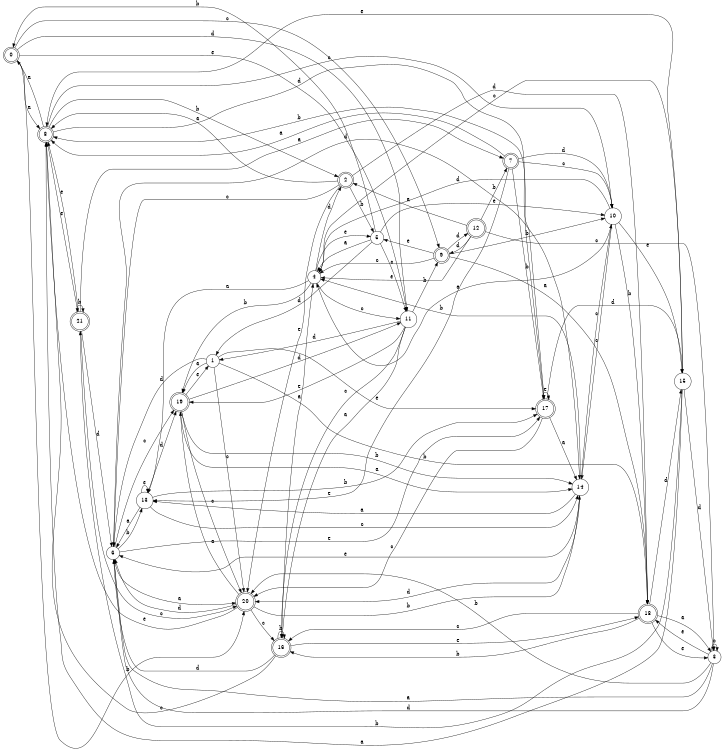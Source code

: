 digraph n18_6 {
__start0 [label="" shape="none"];

rankdir=LR;
size="8,5";

s0 [style="rounded,filled", color="black", fillcolor="white" shape="doublecircle", label="0"];
s1 [style="filled", color="black", fillcolor="white" shape="circle", label="1"];
s2 [style="rounded,filled", color="black", fillcolor="white" shape="doublecircle", label="2"];
s3 [style="filled", color="black", fillcolor="white" shape="circle", label="3"];
s4 [style="filled", color="black", fillcolor="white" shape="circle", label="4"];
s5 [style="filled", color="black", fillcolor="white" shape="circle", label="5"];
s6 [style="filled", color="black", fillcolor="white" shape="circle", label="6"];
s7 [style="rounded,filled", color="black", fillcolor="white" shape="doublecircle", label="7"];
s8 [style="rounded,filled", color="black", fillcolor="white" shape="doublecircle", label="8"];
s9 [style="rounded,filled", color="black", fillcolor="white" shape="doublecircle", label="9"];
s10 [style="filled", color="black", fillcolor="white" shape="circle", label="10"];
s11 [style="filled", color="black", fillcolor="white" shape="circle", label="11"];
s12 [style="rounded,filled", color="black", fillcolor="white" shape="doublecircle", label="12"];
s13 [style="filled", color="black", fillcolor="white" shape="circle", label="13"];
s14 [style="filled", color="black", fillcolor="white" shape="circle", label="14"];
s15 [style="filled", color="black", fillcolor="white" shape="circle", label="15"];
s16 [style="rounded,filled", color="black", fillcolor="white" shape="doublecircle", label="16"];
s17 [style="rounded,filled", color="black", fillcolor="white" shape="doublecircle", label="17"];
s18 [style="rounded,filled", color="black", fillcolor="white" shape="doublecircle", label="18"];
s19 [style="rounded,filled", color="black", fillcolor="white" shape="doublecircle", label="19"];
s20 [style="rounded,filled", color="black", fillcolor="white" shape="doublecircle", label="20"];
s21 [style="rounded,filled", color="black", fillcolor="white" shape="doublecircle", label="21"];
s0 -> s8 [label="a"];
s0 -> s20 [label="b"];
s0 -> s9 [label="c"];
s0 -> s11 [label="d"];
s0 -> s11 [label="e"];
s1 -> s19 [label="a"];
s1 -> s18 [label="b"];
s1 -> s20 [label="c"];
s1 -> s6 [label="d"];
s1 -> s17 [label="e"];
s2 -> s8 [label="a"];
s2 -> s5 [label="b"];
s2 -> s6 [label="c"];
s2 -> s18 [label="d"];
s2 -> s20 [label="e"];
s3 -> s6 [label="a"];
s3 -> s20 [label="b"];
s3 -> s3 [label="c"];
s3 -> s6 [label="d"];
s3 -> s18 [label="e"];
s4 -> s13 [label="a"];
s4 -> s19 [label="b"];
s4 -> s11 [label="c"];
s4 -> s2 [label="d"];
s4 -> s5 [label="e"];
s5 -> s4 [label="a"];
s5 -> s0 [label="b"];
s5 -> s11 [label="c"];
s5 -> s1 [label="d"];
s5 -> s10 [label="e"];
s6 -> s20 [label="a"];
s6 -> s13 [label="b"];
s6 -> s19 [label="c"];
s6 -> s14 [label="d"];
s6 -> s17 [label="e"];
s7 -> s8 [label="a"];
s7 -> s17 [label="b"];
s7 -> s10 [label="c"];
s7 -> s10 [label="d"];
s7 -> s13 [label="e"];
s8 -> s0 [label="a"];
s8 -> s2 [label="b"];
s8 -> s10 [label="c"];
s8 -> s17 [label="d"];
s8 -> s21 [label="e"];
s9 -> s18 [label="a"];
s9 -> s10 [label="b"];
s9 -> s4 [label="c"];
s9 -> s12 [label="d"];
s9 -> s5 [label="e"];
s10 -> s4 [label="a"];
s10 -> s18 [label="b"];
s10 -> s14 [label="c"];
s10 -> s4 [label="d"];
s10 -> s15 [label="e"];
s11 -> s16 [label="a"];
s11 -> s9 [label="b"];
s11 -> s16 [label="c"];
s11 -> s1 [label="d"];
s11 -> s19 [label="e"];
s12 -> s2 [label="a"];
s12 -> s7 [label="b"];
s12 -> s3 [label="c"];
s12 -> s9 [label="d"];
s12 -> s4 [label="e"];
s13 -> s6 [label="a"];
s13 -> s17 [label="b"];
s13 -> s14 [label="c"];
s13 -> s19 [label="d"];
s13 -> s13 [label="e"];
s14 -> s13 [label="a"];
s14 -> s4 [label="b"];
s14 -> s10 [label="c"];
s14 -> s20 [label="d"];
s14 -> s6 [label="e"];
s15 -> s8 [label="a"];
s15 -> s21 [label="b"];
s15 -> s4 [label="c"];
s15 -> s3 [label="d"];
s15 -> s8 [label="e"];
s16 -> s4 [label="a"];
s16 -> s16 [label="b"];
s16 -> s8 [label="c"];
s16 -> s6 [label="d"];
s16 -> s18 [label="e"];
s17 -> s14 [label="a"];
s17 -> s8 [label="b"];
s17 -> s20 [label="c"];
s17 -> s15 [label="d"];
s17 -> s17 [label="e"];
s18 -> s3 [label="a"];
s18 -> s16 [label="b"];
s18 -> s16 [label="c"];
s18 -> s15 [label="d"];
s18 -> s3 [label="e"];
s19 -> s14 [label="a"];
s19 -> s14 [label="b"];
s19 -> s20 [label="c"];
s19 -> s11 [label="d"];
s19 -> s1 [label="e"];
s20 -> s19 [label="a"];
s20 -> s14 [label="b"];
s20 -> s16 [label="c"];
s20 -> s6 [label="d"];
s20 -> s8 [label="e"];
s21 -> s7 [label="a"];
s21 -> s21 [label="b"];
s21 -> s20 [label="c"];
s21 -> s6 [label="d"];
s21 -> s8 [label="e"];

}